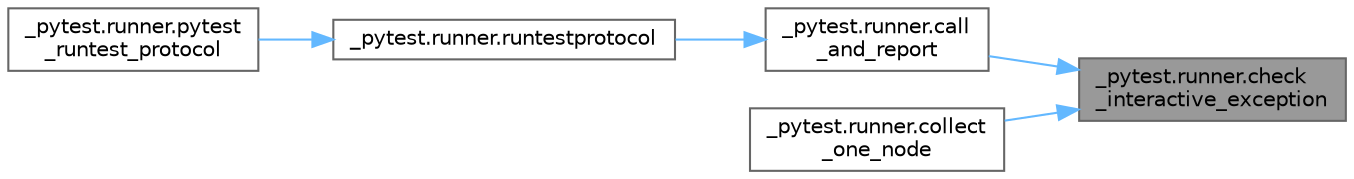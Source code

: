 digraph "_pytest.runner.check_interactive_exception"
{
 // LATEX_PDF_SIZE
  bgcolor="transparent";
  edge [fontname=Helvetica,fontsize=10,labelfontname=Helvetica,labelfontsize=10];
  node [fontname=Helvetica,fontsize=10,shape=box,height=0.2,width=0.4];
  rankdir="RL";
  Node1 [id="Node000001",label="_pytest.runner.check\l_interactive_exception",height=0.2,width=0.4,color="gray40", fillcolor="grey60", style="filled", fontcolor="black",tooltip=" "];
  Node1 -> Node2 [id="edge1_Node000001_Node000002",dir="back",color="steelblue1",style="solid",tooltip=" "];
  Node2 [id="Node000002",label="_pytest.runner.call\l_and_report",height=0.2,width=0.4,color="grey40", fillcolor="white", style="filled",URL="$namespace__pytest_1_1runner.html#a6288505a382391f3f5d234c7392fbebb",tooltip=" "];
  Node2 -> Node3 [id="edge2_Node000002_Node000003",dir="back",color="steelblue1",style="solid",tooltip=" "];
  Node3 [id="Node000003",label="_pytest.runner.runtestprotocol",height=0.2,width=0.4,color="grey40", fillcolor="white", style="filled",URL="$namespace__pytest_1_1runner.html#a541a99ee4e8599b48b39c10c2ec100fc",tooltip=" "];
  Node3 -> Node4 [id="edge3_Node000003_Node000004",dir="back",color="steelblue1",style="solid",tooltip=" "];
  Node4 [id="Node000004",label="_pytest.runner.pytest\l_runtest_protocol",height=0.2,width=0.4,color="grey40", fillcolor="white", style="filled",URL="$namespace__pytest_1_1runner.html#a6026569911715f0db94f72c83aec29b3",tooltip=" "];
  Node1 -> Node5 [id="edge4_Node000001_Node000005",dir="back",color="steelblue1",style="solid",tooltip=" "];
  Node5 [id="Node000005",label="_pytest.runner.collect\l_one_node",height=0.2,width=0.4,color="grey40", fillcolor="white", style="filled",URL="$namespace__pytest_1_1runner.html#aa6183225c3a6dc020918bb3f09e129f9",tooltip=" "];
}
